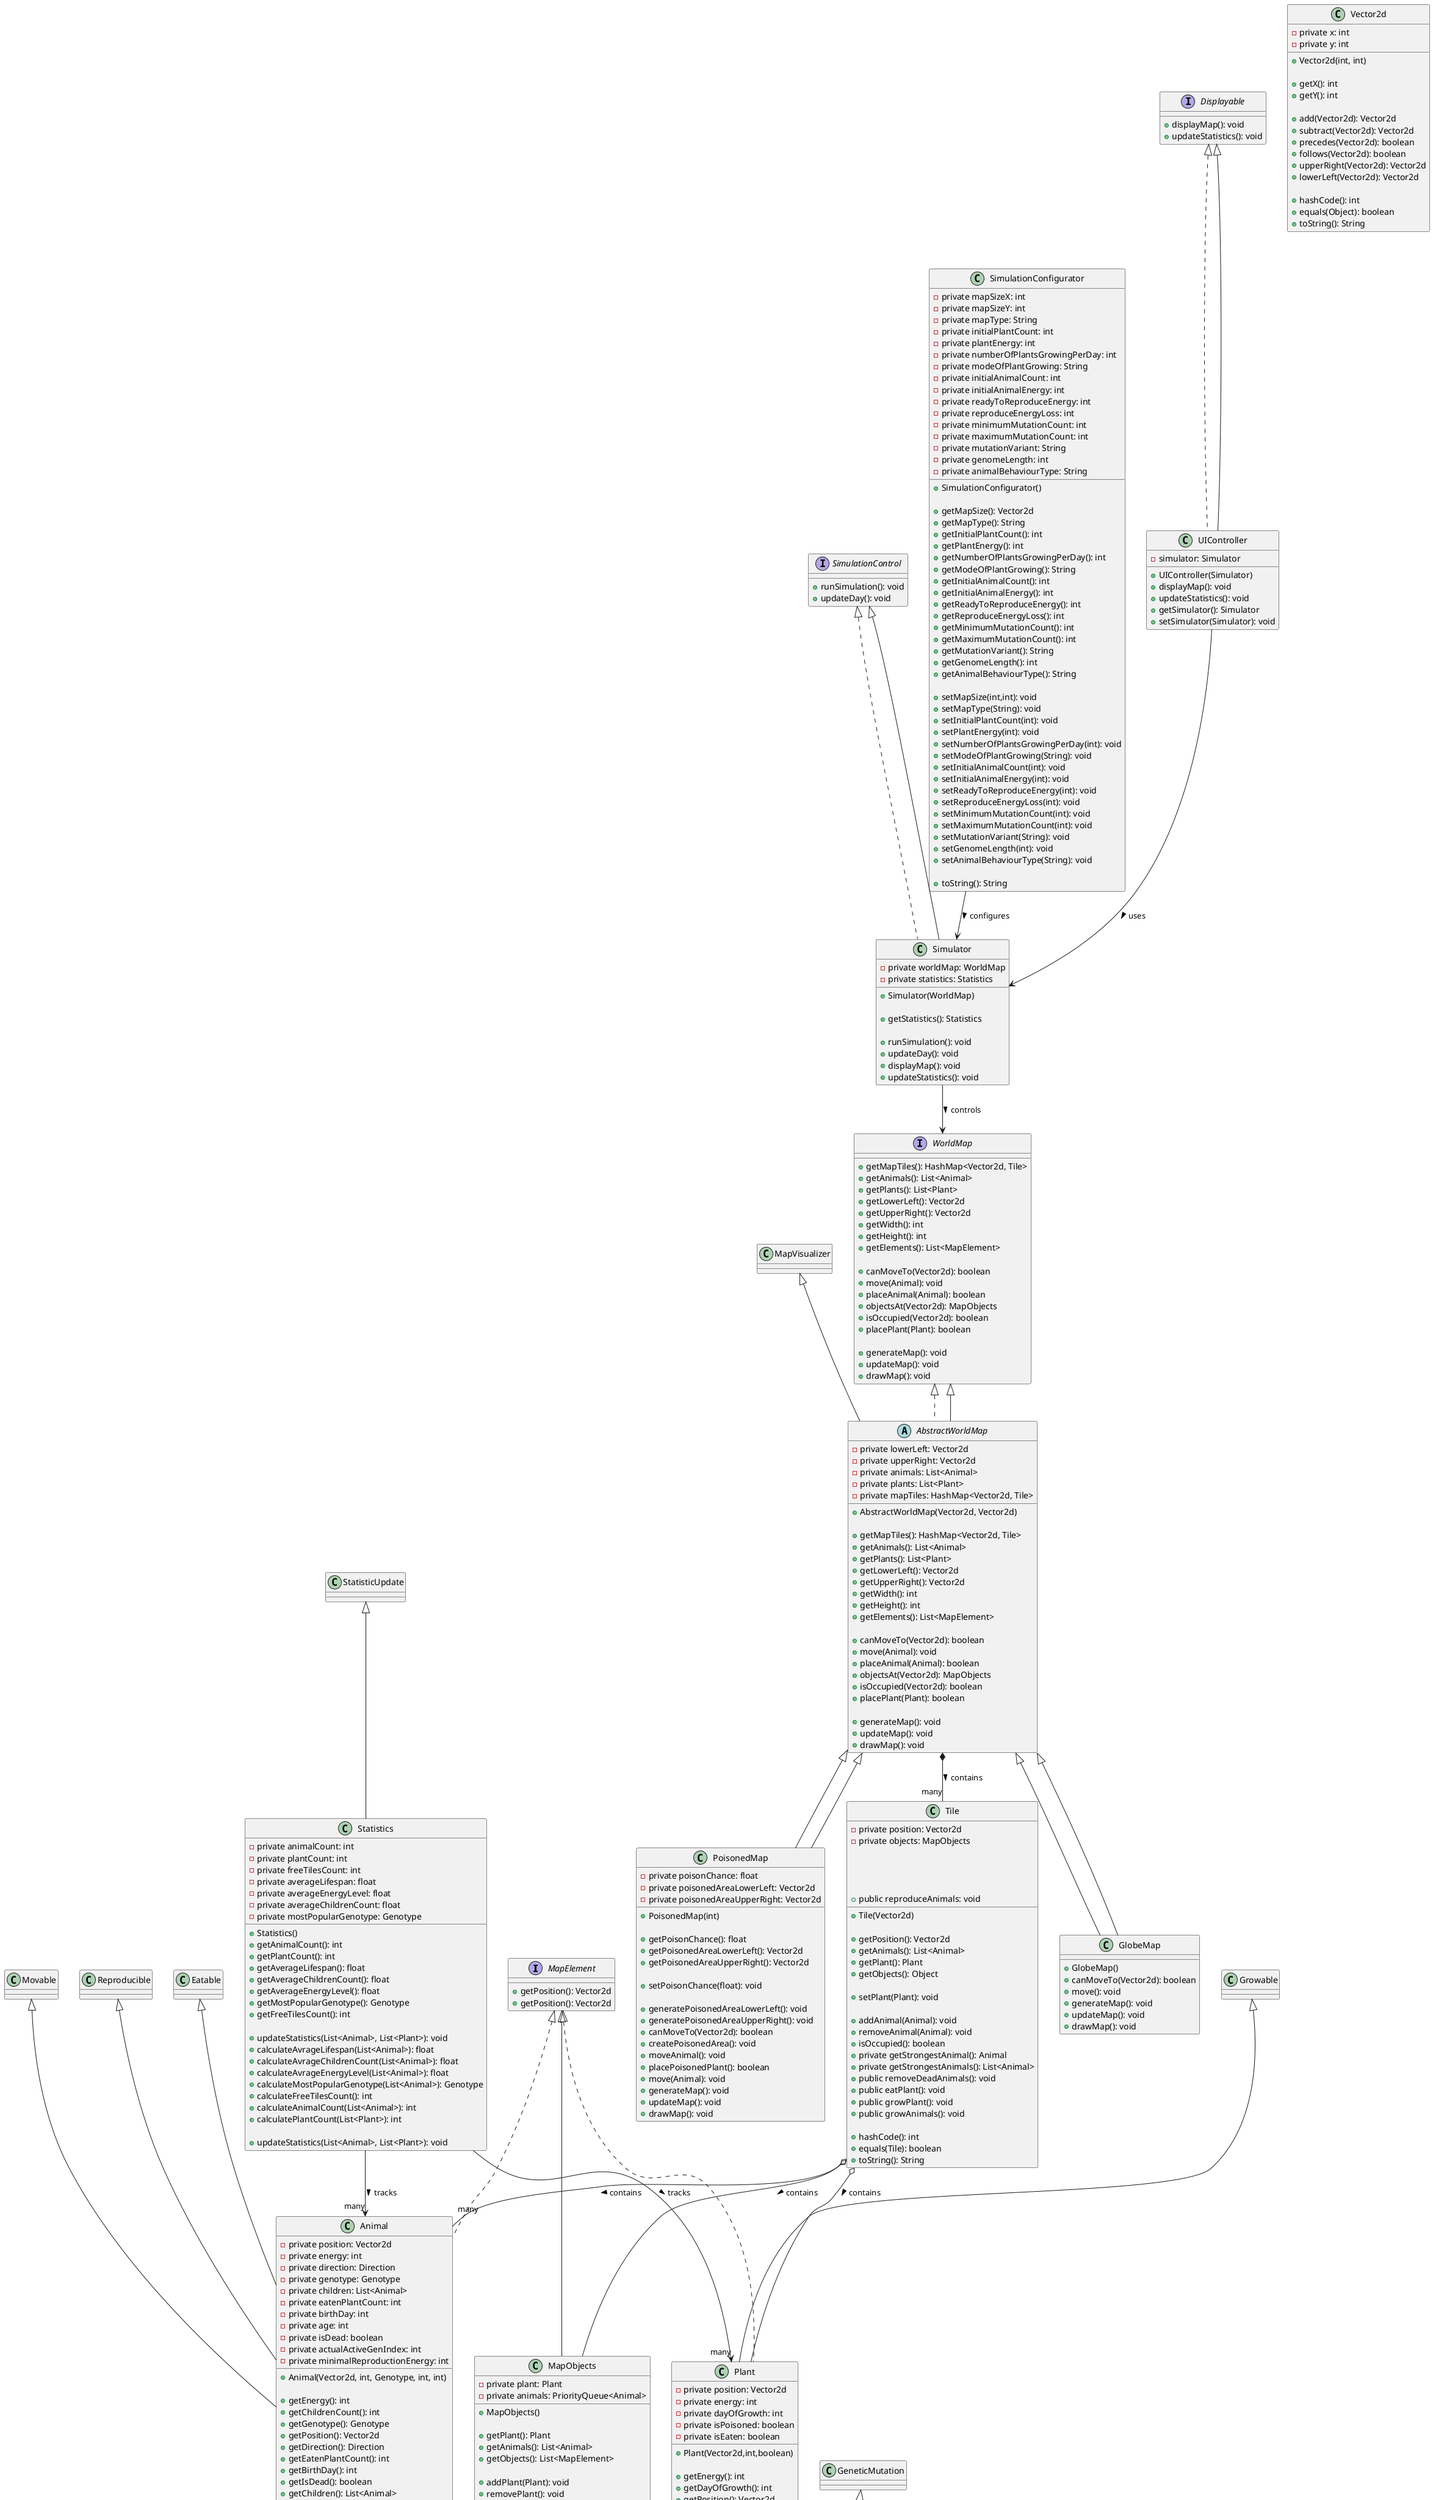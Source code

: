 @startuml

interface MapElement {
    + getPosition(): Vector2d
}

interface SimulationControl {
    + runSimulation(): void
    + updateDay(): void
}

interface Displayable {
    + displayMap(): void
    + updateStatistics(): void
}

interface MapElement {
    + getPosition(): Vector2d
}

interface WorldMap {
    + getMapTiles(): HashMap<Vector2d, Tile>
    + getAnimals(): List<Animal>
    + getPlants(): List<Plant>
    + getLowerLeft(): Vector2d
    + getUpperRight(): Vector2d
    + getWidth(): int
    + getHeight(): int
    + getElements(): List<MapElement>

    + canMoveTo(Vector2d): boolean
    + move(Animal): void
    + placeAnimal(Animal): boolean
    + objectsAt(Vector2d): MapObjects
    + isOccupied(Vector2d): boolean
    + placePlant(Plant): boolean

    + generateMap(): void
    + updateMap(): void
    + drawMap(): void
}

enum Direction {
    NORTH, NORTHEAST, EAST, SOUTHEAST, SOUTH, SOUTHWEST, WEST, NORTHWEST
    + getRandomDirection(): Direction
    + getDirectionName(int): Direction
    + getDirectionIndex(Direction): int
    + toUnitVector(): Vector2d
}

class Vector2d {
    - private x: int
    - private y: int

    + Vector2d(int, int)

    + getX(): int
    + getY(): int

    + add(Vector2d): Vector2d
    + subtract(Vector2d): Vector2d
    + precedes(Vector2d): boolean
    + follows(Vector2d): boolean
    + upperRight(Vector2d): Vector2d
    + lowerLeft(Vector2d): Vector2d

    + hashCode(): int
    + equals(Object): boolean
    + toString(): String
}


class MapObjects{
    - private plant: Plant
    - private animals: PriorityQueue<Animal>

    + MapObjects()

    + getPlant(): Plant
    + getAnimals(): List<Animal>
    + getObjects(): List<MapElement>

    + addPlant(Plant): void
    + removePlant(): void
    + addAnimal(Animal): void
    + removeAnimal(Animal): void
    + removeDeadAnimals(): void
    + isOccupied(): boolean
    + getStrongestAnimal(): Animal
    + getStrongestAnimals(): List<Animal>

    + toString(): String
}

class Genotype {
    - private genes: List<Integer>

    + Genotype(List<Integer>)

    + getGenes(): List<Integer>
    + getGenomeLength(): int
    + getGene(int): int

    + mutate(): void
    + mixGenotypes(): Genotype

    + hashCode(): int
    + equals(Object): boolean
    + toString(): String
}

' Klasa reprezentująca zwierzę'
class Animal implements MapElement {
    - private position: Vector2d
    - private energy: int
    - private direction: Direction
    - private genotype: Genotype
    - private children: List<Animal>
    - private eatenPlantCount: int
    - private birthDay: int
    - private age: int
    - private isDead: boolean
    - private actualActiveGenIndex: int
    - private minimalReproductionEnergy: int

    + Animal(Vector2d, int, Genotype, int, int)

    + getEnergy(): int
    + getChildrenCount(): int
    + getGenotype(): Genotype
    + getPosition(): Vector2d
    + getDirection(): Direction
    + getEatenPlantCount(): int
    + getBirthDay(): int
    + getIsDead(): boolean
    + getChildren(): List<Animal>
    + getDescendantCount(): int
    + getAge(): int
    + getActualActiveGenIndex(): int
    + getMinimalReproductionEnergy(): int
    + getNextGene(): int

    + setActiveGenIndex(int): void
    + setEnergy(int): void

    + canReproduce(): boolean
    + move(Direction, Vector2d): void
    + eat(Plant): void
    + addChild(Animal): void
    + reproduce(Animal, int, int): Animal
    + die(): void
    + grow(): void

    + hashCode(): int
    + equals(Object): boolean
    + toString(): String
}

' Klasa reprezentująca roślinę
class Plant implements MapElement {
    - private position: Vector2d
    - private energy: int
    - private dayOfGrowth: int
    - private isPoisoned: boolean
    - private isEaten: boolean

    + Plant(Vector2d,int,boolean)

    + getEnergy(): int
    + getDayOfGrowth(): int
    + getPosition(): Vector2d
    + getIsPoisoned(): boolean
    + getIsEaten(): boolean

    + setIsEaten(): void
    + grow(): void

    + toString(): String
}

' Klasa reprezentująca pojedyncze pole na mapie'
class Tile {
    - private position: Vector2d
    - private objects: MapObjects

    'konstruktor przyjmuje pozycje'
    + Tile(Vector2d)

    + getPosition(): Vector2d
    + getAnimals(): List<Animal>
    + getPlant(): Plant
    + getObjects(): Object

    + setPlant(Plant): void

    + addAnimal(Animal): void
    + removeAnimal(Animal): void
    + isOccupied(): boolean
    + private getStrongestAnimal(): Animal
    + private getStrongestAnimals(): List<Animal>
    + public removeDeadAnimals(): void
    + public eatPlant(): void
    + public reproduceAnimals: void
    + public growPlant(): void
    + public growAnimals(): void

    + hashCode(): int
    + equals(Tile): boolean
    + toString(): String
}


' Klasa abstrakcyjna reprezentująca mapę świata gry
abstract class AbstractWorldMap implements WorldMap{
    - private lowerLeft: Vector2d
    - private upperRight: Vector2d
    - private animals: List<Animal>
    - private plants: List<Plant>
    - private mapTiles: HashMap<Vector2d, Tile>

    'konstruktor przyjmuje pozycje lewego dolnego i prawego górnego rogu mapy'
    + AbstractWorldMap(Vector2d, Vector2d)

    + getMapTiles(): HashMap<Vector2d, Tile>
    + getAnimals(): List<Animal>
    + getPlants(): List<Plant>
    + getLowerLeft(): Vector2d
    + getUpperRight(): Vector2d
    + getWidth(): int
    + getHeight(): int
    + getElements(): List<MapElement>

    + canMoveTo(Vector2d): boolean
    + move(Animal): void
    + placeAnimal(Animal): boolean
    + objectsAt(Vector2d): MapObjects
    + isOccupied(Vector2d): boolean
    + placePlant(Plant): boolean

    + generateMap(): void
    + updateMap(): void
    + drawMap(): void
}


' Klasa reprezentująca mapę świata gry w ksztalcie walca
class GlobeMap extends AbstractWorldMap {
    + GlobeMap()
    + canMoveTo(Vector2d): boolean
    + move(): void
    + generateMap(): void
    + updateMap(): void
    + drawMap(): void
}

' Klasa reprezentująca mapę świata gry z zatrutymi owocami
class PoisonedMap extends AbstractWorldMap {
    - private poisonChance: float
    - private poisonedAreaLowerLeft: Vector2d
    - private poisonedAreaUpperRight: Vector2d

    'konstrukor przyjmuje rozmiar zatrutego fragmentu mapy'
    + PoisonedMap(int)

    + getPoisonChance(): float
    + getPoisonedAreaLowerLeft(): Vector2d
    + getPoisonedAreaUpperRight(): Vector2d

    + setPoisonChance(float): void

    + generatePoisonedAreaLowerLeft(): void
    + generatePoisonedAreaUpperRight(): void
    + canMoveTo(Vector2d): boolean
    + createPoisonedArea(): void
    + moveAnimal(): void
    + placePoisonedPlant(): boolean
    + move(Animal): void
    + generateMap(): void
    + updateMap(): void
    + drawMap(): void
}

' Klasa do przechowywania statystyk symulacji
class Statistics{
    - private animalCount: int
    - private plantCount: int
    - private freeTilesCount: int
    - private averageLifespan: float
    - private averageEnergyLevel: float
    - private averageChildrenCount: float
    - private mostPopularGenotype: Genotype

    + Statistics()
    + getAnimalCount(): int
    + getPlantCount(): int
    + getAverageLifespan(): float
    + getAverageChildrenCount(): float
    + getAverageEnergyLevel(): float
    + getMostPopularGenotype(): Genotype
    + getFreeTilesCount(): int

    + updateStatistics(List<Animal>, List<Plant>): void
    + calculateAvrageLifespan(List<Animal>): float
    + calculateAvrageChildrenCount(List<Animal>): float
    + calculateAvrageEnergyLevel(List<Animal>): float
    + calculateMostPopularGenotype(List<Animal>): Genotype
    + calculateFreeTilesCount(): int
    + calculateAnimalCount(List<Animal>): int
    + calculatePlantCount(List<Plant>): int

    + updateStatistics(List<Animal>, List<Plant>): void
}


' Klasa symulatora zarządzająca symulacją
class Simulator implements SimulationControl {
    - private worldMap: WorldMap
    - private statistics: Statistics

    + Simulator(WorldMap)

    + getStatistics(): Statistics

    + runSimulation(): void
    + updateDay(): void
    + displayMap(): void
    + updateStatistics(): void
}

' Klasa do konfiguracji symulacji
class SimulationConfigurator {
    - private mapSizeX: int
    - private mapSizeY: int
    - private mapType: String
    - private initialPlantCount: int
    - private plantEnergy: int
    - private numberOfPlantsGrowingPerDay: int
    - private modeOfPlantGrowing: String
    - private initialAnimalCount: int
    - private initialAnimalEnergy: int
    - private readyToReproduceEnergy: int
    - private reproduceEnergyLoss: int
    - private minimumMutationCount: int
    - private maximumMutationCount: int
    - private mutationVariant: String
    - private genomeLength: int
    - private animalBehaviourType: String

    + SimulationConfigurator()

    + getMapSize(): Vector2d
    + getMapType(): String
    + getInitialPlantCount(): int
    + getPlantEnergy(): int
    + getNumberOfPlantsGrowingPerDay(): int
    + getModeOfPlantGrowing(): String
    + getInitialAnimalCount(): int
    + getInitialAnimalEnergy(): int
    + getReadyToReproduceEnergy(): int
    + getReproduceEnergyLoss(): int
    + getMinimumMutationCount(): int
    + getMaximumMutationCount(): int
    + getMutationVariant(): String
    + getGenomeLength(): int
    + getAnimalBehaviourType(): String

    + setMapSize(int,int): void
    + setMapType(String): void
    + setInitialPlantCount(int): void
    + setPlantEnergy(int): void
    + setNumberOfPlantsGrowingPerDay(int): void
    + setModeOfPlantGrowing(String): void
    + setInitialAnimalCount(int): void
    + setInitialAnimalEnergy(int): void
    + setReadyToReproduceEnergy(int): void
    + setReproduceEnergyLoss(int): void
    + setMinimumMutationCount(int): void
    + setMaximumMutationCount(int): void
    + setMutationVariant(String): void
    + setGenomeLength(int): void
    + setAnimalBehaviourType(String): void

    + toString(): String
}

' Kontroler UI TUTAJ NIE UMIEM NIC
class UIController implements Displayable {
    - simulator: Simulator

    + UIController(Simulator)
    + displayMap(): void
    + updateStatistics(): void
    + getSimulator(): Simulator
    + setSimulator(Simulator): void
}

AbstractWorldMap *-- "many" Tile : contains >
Tile o-- MapObjects : contains >
GlobeMap -up-|> AbstractWorldMap
PoisonedMap -up-|> AbstractWorldMap
Tile o-- "many" Animal : contains >
Tile o-- Plant : contains >
Animal --> Genotype : has >
Simulator --> WorldMap : controls >
UIController --> Simulator : uses >
Statistics --> "many" Animal : tracks >
Statistics --> "many" Plant : tracks >
SimulationConfigurator --> Simulator : configures >
Animal --> Direction : moves in >

Animal -up-|> Movable
Animal -up-|> Eatable
Animal -up-|> Reproducible
Plant -up-|> Growable
Simulator -up-|> SimulationControl
UIController -up-|> Displayable
Statistics -up-|> StatisticUpdate
Genotype -up-|> GeneticMutation
AbstractWorldMap -up-|> WorldMap
AbstractWorldMap -up-|> MapVisualizer
MapObjects -up-|> MapElement
@enduml